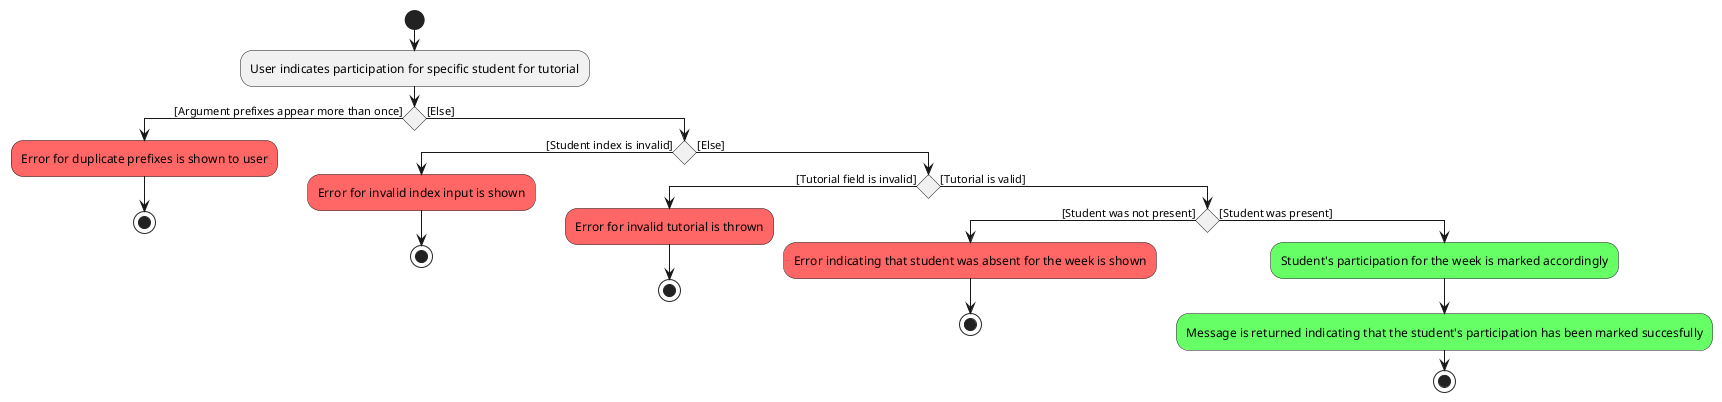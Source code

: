 @startuml
'https://plantuml.com/activity-diagram-beta

start
:User indicates participation for specific student for tutorial;
if () then ([Argument prefixes appear more than once])
    #FF6666:Error for duplicate prefixes is shown to user;
    stop;
else ([Else])
    if () then ([Student index is invalid])
        #FF6666:Error for invalid index input is shown;
        stop;
    else ([Else])
        if () then ([Tutorial field is invalid])
            #FF6666:Error for invalid tutorial is thrown;
            stop;
        else ([Tutorial is valid])
            if () then ([Student was not present])
                #FF6666:Error indicating that student was absent for the week is shown;
                stop;
            else ([Student was present])
                #66FF66:Student's participation for the week is marked accordingly;
                #66FF66:Message is returned indicating that the student's participation has been marked succesfully;
stop

@enduml
